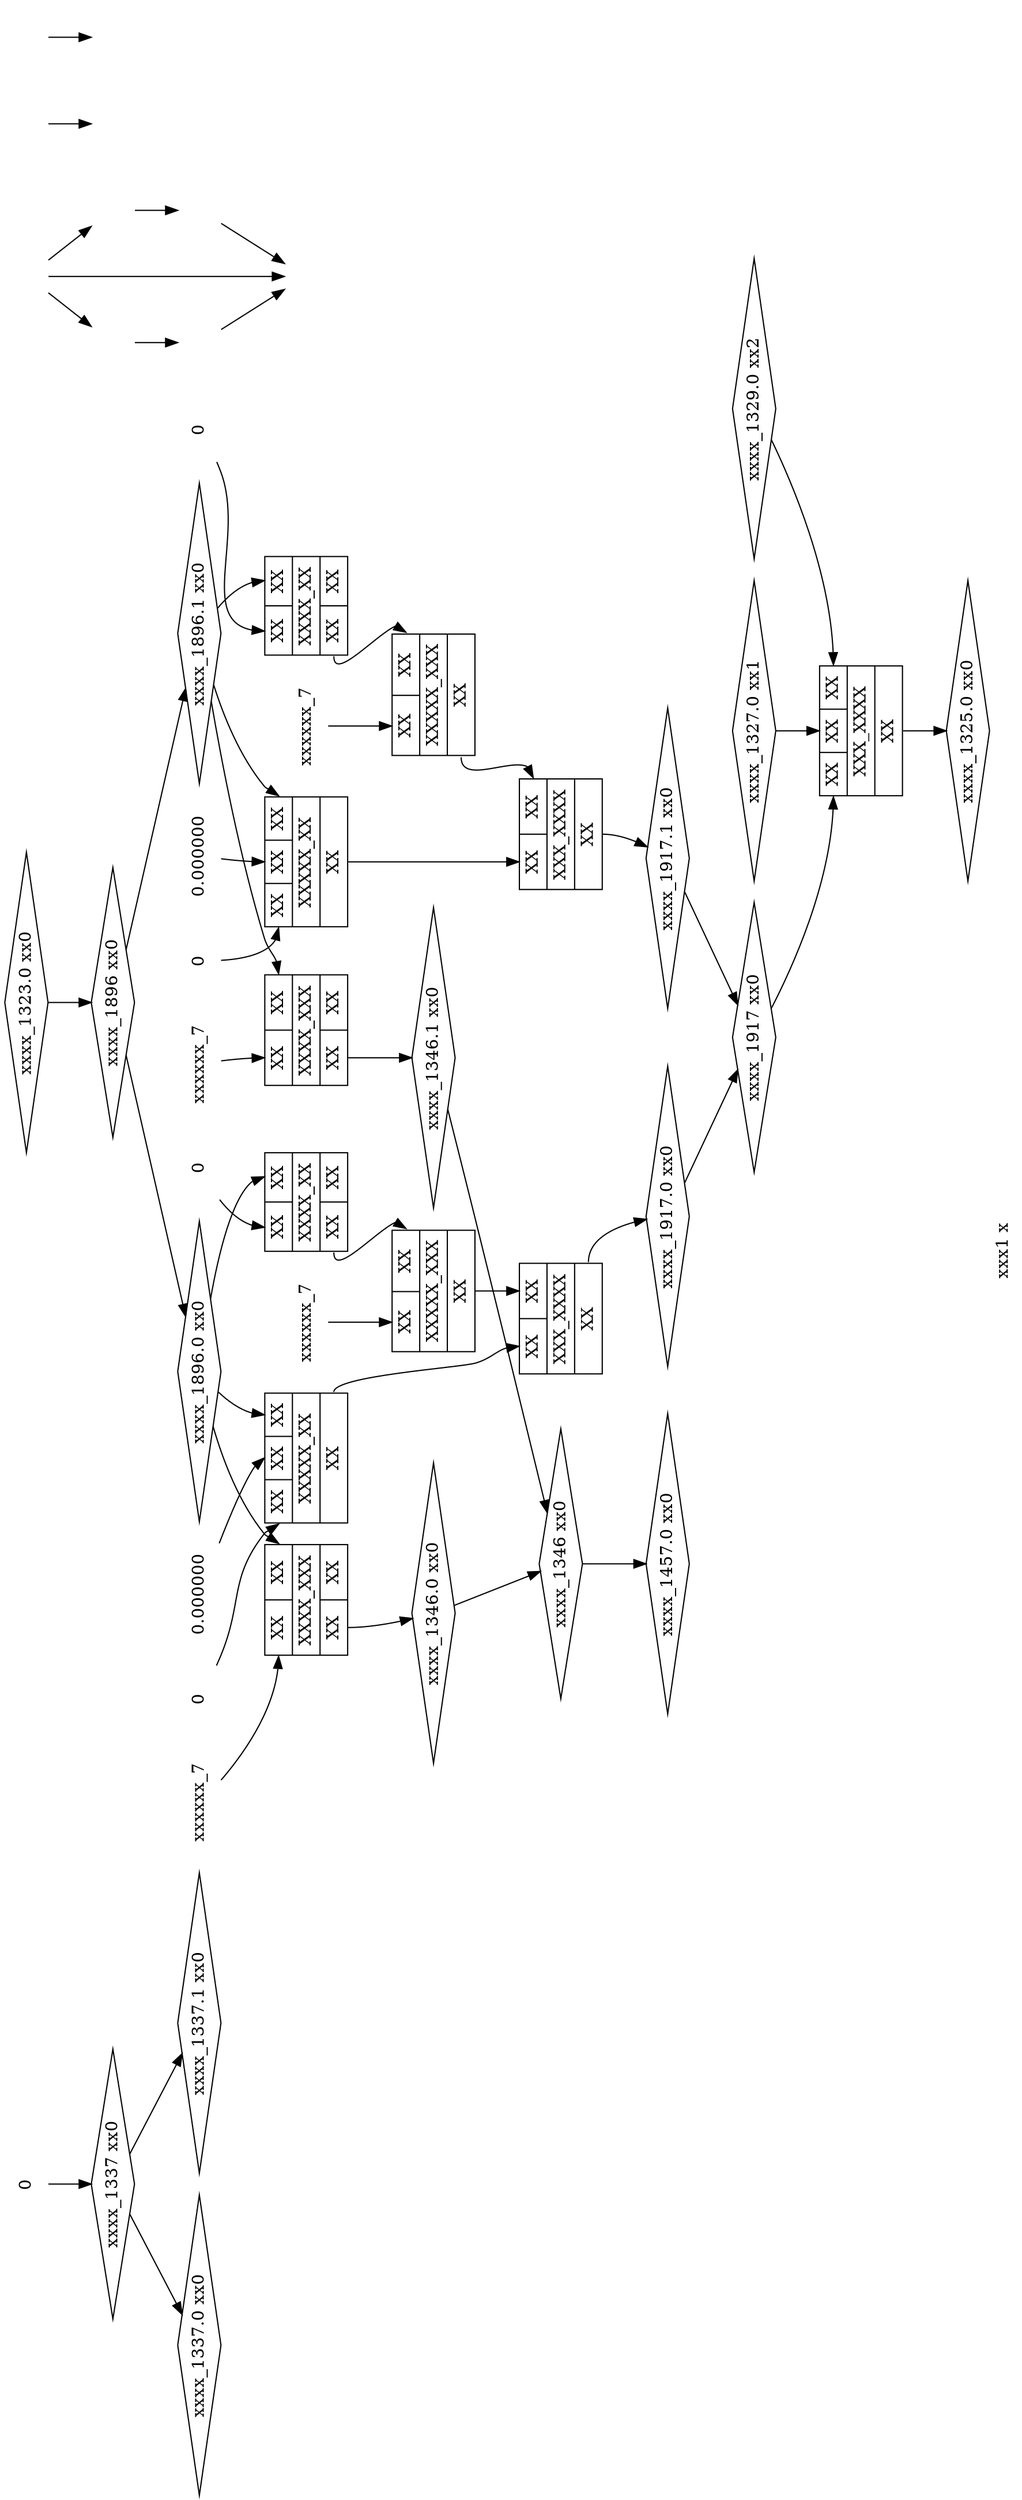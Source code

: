 digraph dg_0 {
	graph [label="xxx1 x",
		orientation=landscape
	];
	node [ranksep="1.25",
		shape=box
	];
	subgraph clustersdfgx1322x {
		graph [label="xxx1 x"];
		node [shape="1.25"];
		subgraph clusterschemax1332x {
			graph [label="1332:xx_1332"];
			node [shape=""];
			subgraph clustersdfgx1334x {
				graph [label="1332:xx_1332"];
			}
			subgraph clustersdfgx1336x {
				graph [label="1332:xx_1332"];
			}
		}
	}
	n0 [label="xxxx_1337.0 xx0",shape=diamond];
	n1 [label="xxxx_1896.0 xx0",shape=diamond];
	n2 [label="{{<1398> XX|<1905> XX}|XXXX_XXX|{<1392> XX|<1393> XX}}",shape=record];
	n1 -> n2:1905;
	n3 [label="{{<1384> XX|<1902> XX}|XXXX_XX|{<1378> XX|<1379> XX}}",shape=record];
	n1 -> n3:1902;
	n4 [label="{{<1356> XX|<1363> XX|<1899> XX}|XXXXX_XX|{<1351> XX}}",shape=record];
	n1 -> n4:1899;
	n5 [label="xxxx_1346.0 xx0",shape=diamond];
	n2:1392 -> n5;
	n9 [label="{{<1373> XX|<1387> XX}|XXXXX_XXX|{<1368> XX}}",shape=record];
	n3:1378 -> n9:1387;
	n10 [label="{{<1923> XX|<1926> XX}|XXX_XXXX|{<1922> XX}}",shape=record];
	n4:1351 -> n10:1923;
	n36 [label="xxxx_1346 xx0",shape=diamond];
	n5 -> n36;
	n6 [label="xxxx_1917.0 xx0",shape=diamond];
	n37 [label="xxxx_1917 xx0",shape=diamond];
	n6 -> n37;
	n7 [style=invis];
	n8 [style=invis];
	n7 -> n8;
	n35 [style=invis];
	n8 -> n35;
	n9:1368 -> n10:1926;
	n10:1922 -> n6;
	n11 [label=0,shape=plaintext];
	n11 -> n4:1356;
	n12 [label="0.000000",shape=plaintext];
	n12 -> n4:1363;
	n13 [label=xxxxxx_7,shape=plaintext];
	n13 -> n9:1373;
	n14 [label=0,shape=plaintext];
	n14 -> n3:1384;
	n15 [label=xxxxxx_7,shape=plaintext];
	n15 -> n2:1398;
	n16 [label="xxxx_1337.1 xx0",shape=diamond];
	n17 [label="xxxx_1896.1 xx0",shape=diamond];
	n18 [label="{{<1452> XX|<1914> XX}|XXXX_XXX|{<1446> XX|<1447> XX}}",shape=record];
	n17 -> n18:1914;
	n19 [label="{{<1438> XX|<1911> XX}|XXXX_XX|{<1432> XX|<1433> XX}}",shape=record];
	n17 -> n19:1911;
	n20 [label="{{<1410> XX|<1417> XX|<1908> XX}|XXXXX_XX|{<1405> XX}}",shape=record];
	n17 -> n20:1908;
	n21 [label="xxxx_1346.1 xx0",shape=diamond];
	n18:1446 -> n21;
	n25 [label="{{<1427> XX|<1441> XX}|XXXXX_XXX|{<1422> XX}}",shape=record];
	n19:1432 -> n25:1441;
	n26 [label="{{<1934> XX|<1937> XX}|XXX_XXXX|{<1933> XX}}",shape=record];
	n20:1405 -> n26:1934;
	n21 -> n36;
	n22 [label="xxxx_1917.1 xx0",shape=diamond];
	n22 -> n37;
	n23 [style=invis];
	n24 [style=invis];
	n23 -> n24;
	n24 -> n35;
	n25:1422 -> n26:1937;
	n26:1933 -> n22;
	n27 [label=0,shape=plaintext];
	n27 -> n20:1410;
	n28 [label="0.000000",shape=plaintext];
	n28 -> n20:1417;
	n29 [label=xxxxxx_7,shape=plaintext];
	n29 -> n25:1427;
	n30 [label=0,shape=plaintext];
	n30 -> n19:1438;
	n31 [label=xxxxxx_7,shape=plaintext];
	n31 -> n18:1452;
	n32 [label="xxxx_1896 xx0",shape=diamond];
	n32 -> n1;
	n32 -> n17;
	n33 [label="xxxx_1337 xx0",shape=diamond];
	n33 -> n0;
	n33 -> n16;
	n34 [style=invis];
	n34 -> n7;
	n34 -> n23;
	n34 -> n35;
	n38 [label="xxxx_1457.0 xx0",shape=diamond];
	n36 -> n38;
	n41 [label="{{<1949> XX|<1952> XX|<1955> XX}|XXX_XXXX|{<1948> XX}}",shape=record];
	n37 -> n41:1949;
	n39 [label="xxxx_1323.0 xx0",shape=diamond];
	n39 -> n32;
	n40 [label="xxxx_1327.0 xx1",shape=diamond];
	n40 -> n41:1952;
	n43 [label="xxxx_1325.0 xx0",shape=diamond];
	n41:1948 -> n43;
	n42 [label="xxxx_1329.0 xx2",shape=diamond];
	n42 -> n41:1955;
	n44 [style=invis];
	n45 [style=invis];
	n44 -> n45;
	n46 [label=0,shape=plaintext];
	n46 -> n33;
	n47 [style=invis];
	n48 [style=invis];
	n47 -> n48;
}
digraph dg_1 {
	graph [label="xxx_xxxx x",
		orientation=landscape
	];
	node [ranksep="1.25",
		shape=box
	];
	subgraph clustersdfgx891x {
		graph [label="xxx_xxxx x"];
		node [shape="1.25"];
	}
	n0 [label="xxxx_1173.0 xx0",shape=diamond];
	n1 [label="xxxx_892.0 xx0",shape=diamond];
	n2 [label="{{<1170> XX|<2051> XX}|XXXX_XXX|{<1164> XX|<1165> XX}}",shape=record];
	n1 -> n2:2051;
	n3 [label="{{<1140> XX|<2048> XX}|XXXX_XXX|{<1134> XX|<1135> XX}}",shape=record];
	n1 -> n3:2048;
	n4 [label="{{<1105> XX|<2045> XX}|XXXX_XXX|{<1099> XX|<1100> XX}}",shape=record];
	n1 -> n4:2045;
	n5 [label="{{<1052> XX|<2042> XX}|XXXX_XXX|{<1046> XX|<1047> XX}}",shape=record];
	n1 -> n5:2042;
	n6 [label="{{<1038> XX|<2039> XX}|XXXX_XXX|{<1032> XX|<1033> XX}}",shape=record];
	n1 -> n6:2039;
	n7 [label="{{<1020> XX|<2036> XX}|XXXX_XXX|{<1014> XX|<1015> XX}}",shape=record];
	n1 -> n7:2036;
	n8 [label="{{<2033> XX}|XXXXXXX_XXX|{<1003> XX|<1004> XX}}",shape=record];
	n1 -> n8:2033;
	n9 [label="{{<968> XX|<2030> XX}|XXXX_XXX|{<962> XX|<963> XX}}",shape=record];
	n1 -> n9:2030;
	n2:1164 -> n0;
	n16 [label="{{<1143> XX|<1150> XX}|XXXX_XXX|{<1130> XX|<1131> XX}}",shape=record];
	n3:1134 -> n16:1143;
	n17 [label="{{<1108> XX|<1115> XX}|XXXX_XXX|{<1095> XX|<1096> XX}}",shape=record];
	n4:1099 -> n17:1108;
	n18 [label="{{<1041> XX|<1055> XX|<1072> XX}|XXXX_XXX|{<1028> XX|<1029> XX}}",shape=record];
	n5:1046 -> n18:1055;
	n6:1032 -> n18:1041;
	n19 [label="{{<1023> XX}|XXXX_XXX|{<1010> XX|<1011> XX}}",shape=record];
	n7:1014 -> n19:1023;
	n20 [label="{{<998> XX|<1005> XX}|XXXXX_XXX|{<993> XX}}",shape=record];
	n8:1003 -> n20:1005;
	n21 [label="{{<971> XX|<978> XX}|XXXX_XXX|{<958> XX|<959> XX}}",shape=record];
	n9:962 -> n21:971;
	n10 [label="xxxx_896.0 xx1",shape=diamond];
	n11 [label="{{<1069> XX|<2027> XX}|XXXX_XXX|{<1060> XX|<1061> XX}}",shape=record];
	n10 -> n11:2027;
	n12 [label="{{<927> XX|<2024> XX}|XXXX_XXX|{<918> XX|<919> XX}}",shape=record];
	n10 -> n12:2024;
	n11:1060 -> n18:1072;
	n22 [label="{{<930> XX|<937> XX}|XXXX_XXX|{<914> XX|<915> XX}}",shape=record];
	n12:918 -> n22:930;
	n13 [label="xxxx_894.0 xx0",shape=diamond];
	n14 [style=invis];
	n15 [style=invis];
	n14 -> n15;
	n46 [label="{{<1153> XX}|XXXX_XXX|{<1126> XX|<1127> XX}}",shape=record];
	n16:1130 -> n46:1153;
	n42 [label="{{<1118> XX}|XXXX_XXX|{<1091> XX|<1092> XX}}",shape=record];
	n17:1095 -> n42:1118;
	n25 [label="{{<2059> XX|<2062> XX|<2065> XX|<2068> XX|<2071> XX|<2074> XX}|XXX_XXXX|{<2058> \
XX}}",shape=record];
	n18:1029 -> n25:2071;
	n19:1011 -> n25:2068;
	n20:993 -> n25:2065;
	n31 [label="{{<981> XX|<988> XX}|XXXXX_XXX|{<955> XX}}",shape=record];
	n21:958 -> n31:981;
	n27 [label="{{<940> XX|<947> XX}|XXXXXX_XXX|{<910> XX|<911> XX}}",shape=record];
	n22:914 -> n27:940;
	n23 [label=x,shape=plaintext];
	n24 [label="{{<905> XX|<950> XX}|XXXXX_XXX|{<900> XX}}",shape=record];
	n23 -> n24:905;
	n24:900 -> n25:2059;
	n25:2058 -> n13;
	n26 [label=xxxx,shape=plaintext];
	n26 -> n12:927;
	n27:910 -> n24:950;
	n28 [label=8,shape=plaintext];
	n28 -> n22:937;
	n29 [label=0,shape=plaintext];
	n29 -> n27:947;
	n30 [label=x,shape=plaintext];
	n30 -> n9:968;
	n31:955 -> n25:2062;
	n32 [label=0,shape=plaintext];
	n32 -> n21:978;
	n33 [label="0.000000",shape=plaintext];
	n33 -> n31:988;
	n34 [label=xxxxx_10,shape=plaintext];
	n34 -> n20:998;
	n35 [label=xxxxx_10,shape=plaintext];
	n35 -> n7:1020;
	n36 [label=xxx,shape=plaintext];
	n36 -> n6:1038;
	n37 [label=x,shape=plaintext];
	n37 -> n5:1052;
	n38 [label=xxxx,shape=plaintext];
	n38 -> n11:1069;
	n39 [label=xxxxxx_5,shape=plaintext];
	n40 [label="{{<1082> XX|<1159> XX}|XXXXX_XXX|{<1077> XX}}",shape=record];
	n39 -> n40:1082;
	n40:1077 -> n25:2074;
	n41 [label=x,shape=plaintext];
	n41 -> n4:1105;
	n44 [label="{{<1121> XX|<1156> XX}|XXXX_XXX|{<1087> XX|<1088> XX}}",shape=record];
	n42:1091 -> n44:1121;
	n43 [label=8,shape=plaintext];
	n43 -> n17:1115;
	n44:1087 -> n40:1159;
	n45 [label=x,shape=plaintext];
	n45 -> n3:1140;
	n46:1126 -> n44:1156;
	n47 [label=16,shape=plaintext];
	n47 -> n16:1150;
	n48 [label=xxxxxx_5,shape=plaintext];
	n48 -> n2:1170;
	n49 [style=invis];
	n50 [style=invis];
	n49 -> n50;
}
digraph dg_2 {
	graph [label="xxx x",
		orientation=landscape
	];
	node [ranksep="1.25",
		shape=box
	];
	subgraph clustersdfgx1464x {
		graph [label="xxx x"];
		node [shape="1.25"];
		subgraph clusterschemax1474x {
			graph [label="1474:xx_1474"];
			node [shape=""];
			subgraph clustersdfgx1476x {
				graph [label="1474:xx_1474"];
			}
			subgraph clustersdfgx1478x {
				graph [label="1474:xx_1474"];
			}
		}
	}
	n0 [label="xxxx_1479.0 xx0",shape=diamond];
	n1 [label="xxxx_1526.0 xx0",shape=diamond];
	n2 [label="{{<1535> XX|<1843> XX}|XXXX_XX|{<1521> XX|<1522> XX}}",shape=record];
	n1 -> n2:1843;
	n8 [label="{{<1538> XX|<1545> XX}|XXXX_XX|{<1517> XX|<1518> XX}}",shape=record];
	n2:1521 -> n8:1538;
	n3 [label="xxxx_1849.0 xx1",shape=diamond];
	n4 [label="{{<1858> XX|<1861> XX}|XXX_XXXX|{<1857> XX}}",shape=record];
	n3 -> n4:1861;
	n5 [label="xxxx_1852.0 xx0",shape=diamond];
	n4:1857 -> n5;
	n33 [label="xxxx_1852 xx0",shape=diamond];
	n5 -> n33;
	n6 [style=invis];
	n7 [style=invis];
	n6 -> n7;
	n32 [style=invis];
	n7 -> n32;
	n10 [label="{{<1548> XX|<1555> XX|<1777> XX}|XXXXX_XX|{<1514> XX}}",shape=record];
	n8:1517 -> n10:1548;
	n9 [label=x,shape=plaintext];
	n9 -> n2:1535;
	n10:1514 -> n4:1858;
	n11 [label=8,shape=plaintext];
	n11 -> n8:1545;
	n12 [label="0.000000",shape=plaintext];
	n12 -> n10:1555;
	n13 [label=0,shape=plaintext];
	n14 [label="xxxx_1479.1 xx0",shape=diamond];
	n15 [label="xxxx_1526.1 xx0",shape=diamond];
	n16 [label="{{<1580> XX|<1846> XX}|XXXX_XX|{<1571> XX|<1572> XX}}",shape=record];
	n15 -> n16:1846;
	n22 [label="{{<1583> XX|<1590> XX}|XXXX_XX|{<1567> XX|<1568> XX}}",shape=record];
	n16:1571 -> n22:1583;
	n17 [label="xxxx_1849.1 xx1",shape=diamond];
	n18 [label="{{<1869> XX|<1872> XX}|XXX_XXXX|{<1868> XX}}",shape=record];
	n17 -> n18:1872;
	n19 [label="xxxx_1852.1 xx0",shape=diamond];
	n18:1868 -> n19;
	n19 -> n33;
	n20 [style=invis];
	n21 [style=invis];
	n20 -> n21;
	n21 -> n32;
	n24 [label="{{<1593> XX|<1600> XX|<1765> XX|<1789> XX}|XXXXX_XX|{<1564> XX}}",shape=record];
	n22:1567 -> n24:1593;
	n23 [label=x,shape=plaintext];
	n23 -> n16:1580;
	n24:1564 -> n18:1869;
	n25 [label=16,shape=plaintext];
	n25 -> n22:1590;
	n26 [label="0.000000",shape=plaintext];
	n26 -> n24:1600;
	n27 [label=0,shape=plaintext];
	n28 [label="xxxx_1849 xx1",shape=diamond];
	n28 -> n3;
	n28 -> n17;
	n29 [label="xxxx_1526 xx0",shape=diamond];
	n29 -> n1;
	n29 -> n15;
	n30 [label="xxxx_1479 xx0",shape=diamond];
	n30 -> n0;
	n30 -> n14;
	n31 [style=invis];
	n31 -> n6;
	n31 -> n20;
	n31 -> n32;
	n42 [label="{{<1888> XX|<1891> XX}|XXX_XXXX|{<1887> XX}}",shape=record];
	n33 -> n42:1888;
	n34 [label="xxxx_1611.0 xx0",shape=diamond];
	n35 [label="xxxx_1465.0 xx0",shape=diamond];
	n35 -> n28;
	n36 [label="xxxx_1775.0 xx1",shape=diamond];
	n35 -> n36;
	n37 [label="xxxx_1787.0 xx2",shape=diamond];
	n35 -> n37;
	n38 [label="xxxx_1469.0 xx1",shape=diamond];
	n38 -> n29;
	n39 [label="xxxx_1471.0 xx2",shape=diamond];
	n40 [label="{{<1497> XX|<1840> XX}|XXXX_XX|{<1488> XX|<1489> XX}}",shape=record];
	n39 -> n40:1840;
	n46 [label="{{<1500> XX|<1507> XX}|XX_XX|{<1484> XX|<1485> XX}}",shape=record];
	n40:1488 -> n46:1500;
	n41 [label="xxxx_1763.0 xx3",shape=diamond];
	n41 -> n42:1891;
	n43 [label="xxxx_1467.0 xx0",shape=diamond];
	n42:1887 -> n43;
	n44 [style=invis];
	n45 [style=invis];
	n44 -> n45;
	n46:1484 -> n30;
	n47 [label=xxxx,shape=plaintext];
	n47 -> n40:1497;
	n48 [label=10,shape=plaintext];
	n48 -> n46:1507;
	n49 [label=0,shape=plaintext];
	n49 -> n34;
	n50 [style=invis];
	n51 [style=invis];
	n50 -> n51;
}
digraph dg_3 {
	graph [label="xxx x",
		orientation=landscape
	];
	node [ranksep="1.25",
		shape=box
	];
	subgraph clustersdfgx1464x {
		graph [label="xxx x"];
		node [shape="1.25"];
		subgraph clusterschemax1474x {
			graph [label="1474:xx_1474"];
			node [shape=""];
			subgraph clustersdfgx1476x {
				graph [label="1474:xx_1474"];
			}
			subgraph clustersdfgx1478x {
				graph [label="1474:xx_1474"];
			}
		}
	}
	n0 [label="xxxx_1479.0 xx0",shape=diamond];
	n1 [label="xxxx_1526.0 xx0",shape=diamond];
	n2 [label="{{<1535> XX|<1843> XX}|XXXX_XX|{<1521> XX|<1522> XX}}",shape=record];
	n1 -> n2:1843;
	n8 [label="{{<1538> XX|<1545> XX}|XXXX_XX|{<1517> XX|<1518> XX}}",shape=record];
	n2:1521 -> n8:1538;
	n3 [label="xxxx_1849.0 xx1",shape=diamond];
	n4 [label="{{<1858> XX|<1861> XX}|XXX_XXXX|{<1857> XX}}",shape=record];
	n3 -> n4:1861;
	n5 [label="xxxx_1852.0 xx0",shape=diamond];
	n4:1857 -> n5;
	n33 [label="xxxx_1852 xx0",shape=diamond];
	n5 -> n33;
	n6 [style=invis];
	n7 [style=invis];
	n6 -> n7;
	n32 [style=invis];
	n7 -> n32;
	n10 [label="{{<1548> XX|<1555> XX|<1777> XX}|XXXXX_XX|{<1514> XX}}",shape=record];
	n8:1517 -> n10:1548;
	n9 [label=x,shape=plaintext];
	n9 -> n2:1535;
	n10:1514 -> n4:1858;
	n11 [label=8,shape=plaintext];
	n11 -> n8:1545;
	n12 [label="0.000000",shape=plaintext];
	n12 -> n10:1555;
	n13 [label=0,shape=plaintext];
	n14 [label="xxxx_1479.1 xx0",shape=diamond];
	n15 [label="xxxx_1526.1 xx0",shape=diamond];
	n16 [label="{{<1580> XX|<1846> XX}|XXXX_XX|{<1571> XX|<1572> XX}}",shape=record];
	n15 -> n16:1846;
	n22 [label="{{<1583> XX|<1590> XX}|XXXX_XX|{<1567> XX|<1568> XX}}",shape=record];
	n16:1571 -> n22:1583;
	n17 [label="xxxx_1849.1 xx1",shape=diamond];
	n18 [label="{{<1869> XX|<1872> XX}|XXX_XXXX|{<1868> XX}}",shape=record];
	n17 -> n18:1872;
	n19 [label="xxxx_1852.1 xx0",shape=diamond];
	n18:1868 -> n19;
	n19 -> n33;
	n20 [style=invis];
	n21 [style=invis];
	n20 -> n21;
	n21 -> n32;
	n24 [label="{{<1593> XX|<1600> XX|<1765> XX|<1789> XX}|XXXXX_XX|{<1564> XX}}",shape=record];
	n22:1567 -> n24:1593;
	n23 [label=x,shape=plaintext];
	n23 -> n16:1580;
	n24:1564 -> n18:1869;
	n25 [label=16,shape=plaintext];
	n25 -> n22:1590;
	n26 [label="0.000000",shape=plaintext];
	n26 -> n24:1600;
	n27 [label=0,shape=plaintext];
	n28 [label="xxxx_1849 xx1",shape=diamond];
	n28 -> n3;
	n28 -> n17;
	n29 [label="xxxx_1526 xx0",shape=diamond];
	n29 -> n1;
	n29 -> n15;
	n30 [label="xxxx_1479 xx0",shape=diamond];
	n30 -> n0;
	n30 -> n14;
	n31 [style=invis];
	n31 -> n6;
	n31 -> n20;
	n31 -> n32;
	n42 [label="{{<1888> XX|<1891> XX}|XXX_XXXX|{<1887> XX}}",shape=record];
	n33 -> n42:1888;
	n34 [label="xxxx_1611.0 xx0",shape=diamond];
	n35 [label="xxxx_1465.0 xx0",shape=diamond];
	n35 -> n28;
	n36 [label="xxxx_1775.0 xx1",shape=diamond];
	n35 -> n36;
	n37 [label="xxxx_1787.0 xx2",shape=diamond];
	n35 -> n37;
	n38 [label="xxxx_1469.0 xx1",shape=diamond];
	n38 -> n29;
	n39 [label="xxxx_1471.0 xx2",shape=diamond];
	n40 [label="{{<1497> XX|<1840> XX}|XXXX_XX|{<1488> XX|<1489> XX}}",shape=record];
	n39 -> n40:1840;
	n46 [label="{{<1500> XX|<1507> XX}|XX_XX|{<1484> XX|<1485> XX}}",shape=record];
	n40:1488 -> n46:1500;
	n41 [label="xxxx_1763.0 xx3",shape=diamond];
	n41 -> n42:1891;
	n43 [label="xxxx_1467.0 xx0",shape=diamond];
	n42:1887 -> n43;
	n44 [style=invis];
	n45 [style=invis];
	n44 -> n45;
	n46:1484 -> n30;
	n47 [label=xxxx,shape=plaintext];
	n47 -> n40:1497;
	n48 [label=10,shape=plaintext];
	n48 -> n46:1507;
	n49 [label=0,shape=plaintext];
	n49 -> n34;
	n50 [style=invis];
	n51 [style=invis];
	n50 -> n51;
}
digraph dg_4 {
	graph [label="xxx1 x",
		orientation=landscape
	];
	node [ranksep="1.25",
		shape=box
	];
	subgraph clustersdfgx1322x {
		graph [label="xxx1 x"];
		node [shape="1.25"];
		subgraph clusterschemax1332x {
			graph [label="1332:xx_1332"];
			node [shape=""];
			subgraph clustersdfgx1334x {
				graph [label="1332:xx_1332"];
			}
			subgraph clustersdfgx1336x {
				graph [label="1332:xx_1332"];
			}
		}
	}
	n0 [label="xxxx_1337.0 xx0",shape=diamond];
	n1 [label="xxxx_1896.0 xx0",shape=diamond];
	n2 [label="{{<1398> XX|<1905> XX}|XXXX_XXX|{<1392> XX|<1393> XX}}",shape=record];
	n1 -> n2:1905;
	n3 [label="{{<1384> XX|<1902> XX}|XXXX_XX|{<1378> XX|<1379> XX}}",shape=record];
	n1 -> n3:1902;
	n4 [label="{{<1356> XX|<1363> XX|<1899> XX}|XXXXX_XX|{<1351> XX}}",shape=record];
	n1 -> n4:1899;
	n5 [label="xxxx_1346.0 xx0",shape=diamond];
	n2:1392 -> n5;
	n9 [label="{{<1373> XX|<1387> XX}|XXXXX_XXX|{<1368> XX}}",shape=record];
	n3:1378 -> n9:1387;
	n10 [label="{{<1923> XX|<1926> XX}|XXX_XXXX|{<1922> XX}}",shape=record];
	n4:1351 -> n10:1923;
	n36 [label="xxxx_1346 xx0",shape=diamond];
	n5 -> n36;
	n6 [label="xxxx_1917.0 xx0",shape=diamond];
	n37 [label="xxxx_1917 xx0",shape=diamond];
	n6 -> n37;
	n7 [style=invis];
	n8 [style=invis];
	n7 -> n8;
	n35 [style=invis];
	n8 -> n35;
	n9:1368 -> n10:1926;
	n10:1922 -> n6;
	n11 [label=0,shape=plaintext];
	n11 -> n4:1356;
	n12 [label="0.000000",shape=plaintext];
	n12 -> n4:1363;
	n13 [label=xxxxxx_7,shape=plaintext];
	n13 -> n9:1373;
	n14 [label=0,shape=plaintext];
	n14 -> n3:1384;
	n15 [label=xxxxxx_7,shape=plaintext];
	n15 -> n2:1398;
	n16 [label="xxxx_1337.1 xx0",shape=diamond];
	n17 [label="xxxx_1896.1 xx0",shape=diamond];
	n18 [label="{{<1452> XX|<1914> XX}|XXXX_XXX|{<1446> XX|<1447> XX}}",shape=record];
	n17 -> n18:1914;
	n19 [label="{{<1438> XX|<1911> XX}|XXXX_XX|{<1432> XX|<1433> XX}}",shape=record];
	n17 -> n19:1911;
	n20 [label="{{<1410> XX|<1417> XX|<1908> XX}|XXXXX_XX|{<1405> XX}}",shape=record];
	n17 -> n20:1908;
	n21 [label="xxxx_1346.1 xx0",shape=diamond];
	n18:1446 -> n21;
	n25 [label="{{<1427> XX|<1441> XX}|XXXXX_XXX|{<1422> XX}}",shape=record];
	n19:1432 -> n25:1441;
	n26 [label="{{<1934> XX|<1937> XX}|XXX_XXXX|{<1933> XX}}",shape=record];
	n20:1405 -> n26:1934;
	n21 -> n36;
	n22 [label="xxxx_1917.1 xx0",shape=diamond];
	n22 -> n37;
	n23 [style=invis];
	n24 [style=invis];
	n23 -> n24;
	n24 -> n35;
	n25:1422 -> n26:1937;
	n26:1933 -> n22;
	n27 [label=0,shape=plaintext];
	n27 -> n20:1410;
	n28 [label="0.000000",shape=plaintext];
	n28 -> n20:1417;
	n29 [label=xxxxxx_7,shape=plaintext];
	n29 -> n25:1427;
	n30 [label=0,shape=plaintext];
	n30 -> n19:1438;
	n31 [label=xxxxxx_7,shape=plaintext];
	n31 -> n18:1452;
	n32 [label="xxxx_1896 xx0",shape=diamond];
	n32 -> n1;
	n32 -> n17;
	n33 [label="xxxx_1337 xx0",shape=diamond];
	n33 -> n0;
	n33 -> n16;
	n34 [style=invis];
	n34 -> n7;
	n34 -> n23;
	n34 -> n35;
	n38 [label="xxxx_1457.0 xx0",shape=diamond];
	n36 -> n38;
	n41 [label="{{<1949> XX|<1952> XX|<1955> XX}|XXX_XXXX|{<1948> XX}}",shape=record];
	n37 -> n41:1949;
	n39 [label="xxxx_1323.0 xx0",shape=diamond];
	n39 -> n32;
	n40 [label="xxxx_1327.0 xx1",shape=diamond];
	n40 -> n41:1952;
	n43 [label="xxxx_1325.0 xx0",shape=diamond];
	n41:1948 -> n43;
	n42 [label="xxxx_1329.0 xx2",shape=diamond];
	n42 -> n41:1955;
	n44 [style=invis];
	n45 [style=invis];
	n44 -> n45;
	n46 [label=0,shape=plaintext];
	n46 -> n33;
	n47 [style=invis];
	n48 [style=invis];
	n47 -> n48;
}
digraph dg_5 {
	graph [label="xxx_xxxx x",
		orientation=landscape
	];
	node [ranksep="1.25",
		shape=box
	];
	subgraph clustersdfgx891x {
		graph [label="xxx_xxxx x"];
		node [shape="1.25"];
	}
	n0 [label="xxxx_1173.0 xx0",shape=diamond];
	n1 [label="xxxx_892.0 xx0",shape=diamond];
	n2 [label="{{<1170> XX|<2051> XX}|XXXX_XXX|{<1164> XX|<1165> XX}}",shape=record];
	n1 -> n2:2051;
	n3 [label="{{<1140> XX|<2048> XX}|XXXX_XXX|{<1134> XX|<1135> XX}}",shape=record];
	n1 -> n3:2048;
	n4 [label="{{<1105> XX|<2045> XX}|XXXX_XXX|{<1099> XX|<1100> XX}}",shape=record];
	n1 -> n4:2045;
	n5 [label="{{<1052> XX|<2042> XX}|XXXX_XXX|{<1046> XX|<1047> XX}}",shape=record];
	n1 -> n5:2042;
	n6 [label="{{<1038> XX|<2039> XX}|XXXX_XXX|{<1032> XX|<1033> XX}}",shape=record];
	n1 -> n6:2039;
	n7 [label="{{<1020> XX|<2036> XX}|XXXX_XXX|{<1014> XX|<1015> XX}}",shape=record];
	n1 -> n7:2036;
	n8 [label="{{<2033> XX}|XXXXXXX_XXX|{<1003> XX|<1004> XX}}",shape=record];
	n1 -> n8:2033;
	n9 [label="{{<968> XX|<2030> XX}|XXXX_XXX|{<962> XX|<963> XX}}",shape=record];
	n1 -> n9:2030;
	n2:1164 -> n0;
	n16 [label="{{<1143> XX|<1150> XX}|XXXX_XXX|{<1130> XX|<1131> XX}}",shape=record];
	n3:1134 -> n16:1143;
	n17 [label="{{<1108> XX|<1115> XX}|XXXX_XXX|{<1095> XX|<1096> XX}}",shape=record];
	n4:1099 -> n17:1108;
	n18 [label="{{<1041> XX|<1055> XX|<1072> XX}|XXXX_XXX|{<1028> XX|<1029> XX}}",shape=record];
	n5:1046 -> n18:1055;
	n6:1032 -> n18:1041;
	n19 [label="{{<1023> XX}|XXXX_XXX|{<1010> XX|<1011> XX}}",shape=record];
	n7:1014 -> n19:1023;
	n20 [label="{{<998> XX|<1005> XX}|XXXXX_XXX|{<993> XX}}",shape=record];
	n8:1003 -> n20:1005;
	n21 [label="{{<971> XX|<978> XX}|XXXX_XXX|{<958> XX|<959> XX}}",shape=record];
	n9:962 -> n21:971;
	n10 [label="xxxx_896.0 xx1",shape=diamond];
	n11 [label="{{<1069> XX|<2027> XX}|XXXX_XXX|{<1060> XX|<1061> XX}}",shape=record];
	n10 -> n11:2027;
	n12 [label="{{<927> XX|<2024> XX}|XXXX_XXX|{<918> XX|<919> XX}}",shape=record];
	n10 -> n12:2024;
	n11:1060 -> n18:1072;
	n22 [label="{{<930> XX|<937> XX}|XXXX_XXX|{<914> XX|<915> XX}}",shape=record];
	n12:918 -> n22:930;
	n13 [label="xxxx_894.0 xx0",shape=diamond];
	n14 [style=invis];
	n15 [style=invis];
	n14 -> n15;
	n46 [label="{{<1153> XX}|XXXX_XXX|{<1126> XX|<1127> XX}}",shape=record];
	n16:1130 -> n46:1153;
	n42 [label="{{<1118> XX}|XXXX_XXX|{<1091> XX|<1092> XX}}",shape=record];
	n17:1095 -> n42:1118;
	n25 [label="{{<2059> XX|<2062> XX|<2065> XX|<2068> XX|<2071> XX|<2074> XX}|XXX_XXXX|{<2058> \
XX}}",shape=record];
	n18:1029 -> n25:2071;
	n19:1011 -> n25:2068;
	n20:993 -> n25:2065;
	n31 [label="{{<981> XX|<988> XX}|XXXXX_XXX|{<955> XX}}",shape=record];
	n21:958 -> n31:981;
	n27 [label="{{<940> XX|<947> XX}|XXXXXX_XXX|{<910> XX|<911> XX}}",shape=record];
	n22:914 -> n27:940;
	n23 [label=x,shape=plaintext];
	n24 [label="{{<905> XX|<950> XX}|XXXXX_XXX|{<900> XX}}",shape=record];
	n23 -> n24:905;
	n24:900 -> n25:2059;
	n25:2058 -> n13;
	n26 [label=xxxx,shape=plaintext];
	n26 -> n12:927;
	n27:910 -> n24:950;
	n28 [label=8,shape=plaintext];
	n28 -> n22:937;
	n29 [label=0,shape=plaintext];
	n29 -> n27:947;
	n30 [label=x,shape=plaintext];
	n30 -> n9:968;
	n31:955 -> n25:2062;
	n32 [label=0,shape=plaintext];
	n32 -> n21:978;
	n33 [label="0.000000",shape=plaintext];
	n33 -> n31:988;
	n34 [label=xxxxx_10,shape=plaintext];
	n34 -> n20:998;
	n35 [label=xxxxx_10,shape=plaintext];
	n35 -> n7:1020;
	n36 [label=xxx,shape=plaintext];
	n36 -> n6:1038;
	n37 [label=x,shape=plaintext];
	n37 -> n5:1052;
	n38 [label=xxxx,shape=plaintext];
	n38 -> n11:1069;
	n39 [label=xxxxxx_5,shape=plaintext];
	n40 [label="{{<1082> XX|<1159> XX}|XXXXX_XXX|{<1077> XX}}",shape=record];
	n39 -> n40:1082;
	n40:1077 -> n25:2074;
	n41 [label=x,shape=plaintext];
	n41 -> n4:1105;
	n44 [label="{{<1121> XX|<1156> XX}|XXXX_XXX|{<1087> XX|<1088> XX}}",shape=record];
	n42:1091 -> n44:1121;
	n43 [label=8,shape=plaintext];
	n43 -> n17:1115;
	n44:1087 -> n40:1159;
	n45 [label=x,shape=plaintext];
	n45 -> n3:1140;
	n46:1126 -> n44:1156;
	n47 [label=16,shape=plaintext];
	n47 -> n16:1150;
	n48 [label=xxxxxx_5,shape=plaintext];
	n48 -> n2:1170;
	n49 [style=invis];
	n50 [style=invis];
	n49 -> n50;
}
digraph dg_6 {
	graph [concentrators=true,
		fontname=Helvetica,
		fontsize=20,
		label="\nxxxxxx-xxxxxxx\nxxxx: xxxxxxxxxxx.xxxx - xxxx-xxxxxxx 1.47\nxxxxxxxxxx: xxx xxx  \
4 09:12:36 xxx 1994\n(x) xxxxxxx xx xxxxxxxxxxx 1993",
		page="8.5,12",
		rankdir=LR
	];
	node [fontsize=9,
		height=".1",
		shape=box
	];
	edge [style=invis];
	n0 [fontsize=14,height="1.1994",shape=plaintext];
	n1 [fontsize=14,height="2.1994",shape=plaintext];
	n0 -> n1;
	n2 [fontsize=14,height="3.1994",shape=plaintext];
	n1 -> n2;
	n3 [fontsize=14,height="4.1994",shape=plaintext];
	n2 -> n3;
	n4 [fontsize=14,height="confva.milestones.11",label="xxxxxx.xxxxxxxxxx.11:xxxxxxxxx\n00.04.94",peripheries=2];
	n5 [fontsize=14,height="confva.milestones.12",label="xxxxxx.xxxxxxxxxx.12:xxxxx - \nxxxxxxxxxx\n00.02.94",peripheries=2];
	n6 [fontsize=14,height="confva.milestones.21",label="xxxxxx.xxxxxxxxxx.21:xxxxxxxx-\nxxxx\n00.03.94",peripheries=2];
	n5 -> n6;
	n14 [fontsize=14,height="confva.milestones.20",label="xxxxxx.xxxxxxxxxx.20:xxxxxxxx-\nxxxx\n00.03.94",peripheries=2];
	n6 -> n14;
	n7 [fontsize=14,height="confva.milestones.13",label="xxxxxx.xxxxxxxxxx.13: x.5.0\n00.03.94",peripheries=2];
	n8 [fontsize=14,height="confva.milestones.17",label="xxxxxx.xxxxxxxxxx.17:xxx - \nxxxxxxxxxx\n00.04.94",peripheries=2];
	n7 -> n8;
	n10 [fontsize=14,height="confva.milestones.16",label="xxxxxx.xxxxxxxxxx.16:x.6.0\n00.04.94",peripheries=2];
	n8 -> n10;
	n9 [fontsize=14,height="confva.milestones.14",label="xxxxxx.xxxxxxxxxx.14:xxxx - \nxxxxxxxxxxxxxx\n00.04.94",peripheries=2];
	n9 -> n4;
	n10 -> n9;
	n11 [fontsize=14,height="confva.milestones.18",label="xxxxxx.xxxxxxxxxx.18:x.4.1\n20.01.94",peripheries=2];
	n12 [fontsize=14,height="confva.milestones.7",label="xxxxxx.xxxxxxxxxx.7:xxxxxxxxx \nxx xxxxxxxx\n00.02.94",peripheries=2];
	n11 -> n12;
	n15 [fontsize=14,height="confva.milestones.6",label="xxxxxx.xxxxxxxxxx.6:xxxxxxxx xx \nxxxxxxxx\n00.02.94",peripheries=2];
	n12 -> n15;
	n13 [fontsize=14,height="confva.milestones.19",label="xxxxxx.xxxxxxxxxx.19:x.4.2\n00.03.94",peripheries=2];
	n13 -> n7;
	n14 -> n13;
	n15 -> n5;
	n16 [label=":xxxxxx.xxxxxxxx.315:xxxxxxxxx :\n xxxxxxxxxxx xxxxxx, xxx ...",peripheries=1];
	n16 -> n7;
	n17 [label=":xxxxxx.xxxxxxxx.593:xxxxxxxx \nxxxxxxx xxx xxxxxxxxx-xxxxxxxxx \n!",peripheries=1];
	n17 -> n5;
	n18 [label=":xxxxxx.xxxxxxxx.594:xxxxxxx \nxxx xxxxxx xxx xxxxxx xxxx \nxxxxxxxxxxxxxxxxx ..",peripheries=1];
	n18 -> n15;
	n19 [label=":xxxxxx.xxxxxxxxx.21:xxxx _ \nxxxxxxxxxxxxxxxxxx xx xxxxxx",peripheries=1];
	n19 -> n7;
	n20 [label=":xxxxxx.xxxxxxxxx.50:xxxx - \nxxxxxxxxxxxxxxxxxxxxx",peripheries=1];
	n20 -> n11;
	n21 [label=":xxxxxx.xxxxxxxxx.51:xxxx - \nxxxxxxxx xxx xxxxx (\nxxxxxxxxxxxxxx)",peripheries=1];
	n21 -> n12;
	n22 [label=":xxxxxx.xxxxxxxxx.75:xxxxxx-\nxxxxxxxx - xxxx xxxx xxxxxxxxxx \nxxxxxxxxxxxx [xxxx\
xx xxx!!]",peripheries=1];
	n22 -> n12;
	n23 [label=":xxxxxx.xxxxxxxxx.76:xxxxxxxx - \nxx-xxxxxxx xxx xxxx-xxxxxxx",peripheries=1];
	n23 -> n12;
	n24 [label=":xxxxxx.xxxxx.xxxxxxxx.122:\nxxxx_xxxxxxxxx xxxxx xxxxxxx \nxxxxxxxxx... [->xx]",peripheries=1];
	n24 -> n5;
	n25 [label="xx:xxxxxx.xxxxxxxx.18:xxxxx xx \nxxxxxxx - xxxxxxx xxxx xxxxxx \nxxxxxxxx",peripheries=1];
	n25 -> n7;
	n26 [label="xx:xxxxxx.xxxxxxxxx.29:xxx - \nxxxxxxxxxxxxxxxx xxxxx xxxxxxx",peripheries=1];
	n26 -> n4;
	n27 [label="xx:xxxxxx.xxxxxxxxx.31:xxx - \nxxxxxxxxxxxxxxxxxxx",peripheries=1];
	n27 -> n4;
	n28 [label="xxx(629):xxxxxx.xxxxxxxx.609:\nxxxxxxxxx xx xxxxxxxxxx [->xxx/\n4.1]",peripheries=1];
	n28 -> n11;
	n29 [label="xxx/xx/xx/xxx:xxxxxx.xxxxxxxx.\n239:x-xxxxxx xxx xxx-\nxxxxxxxxxxx [xx,xx,xxx,xxx]\
",peripheries=1];
	n29 -> n7;
	n30 [label="xxx/xxxx:xxxxxx.xxxxxxxxx.63:\nxxxxxxxx.x: xxxx xxx xxxxx-xxx. \nxxxx xxxxx-xxxxxx\
 xxxxxxxxx [->\nxxx/xxxx->4.0]",peripheries=1];
	n30 -> n7;
	n31 [label="xxx:xxxxxx.xxxxxxxx.116:xxxxx \nxxxx xxxxx: xxxxxxx xxx <<-\nxxxxxxxxxx [xxx]",peripheries=1];
	n31 -> n7;
	n32 [label="xxx:xxxxxx.xxxxxxxx.29:\nxxxxxxxxxxx-xxxxxxxxxxxxxxx: \nxxxxxxxxxxxx xxxxxxxxxxx",peripheries=1];
	n32 -> n7;
	n33 [label="xxx:xxxxxx.xxxxxxxx.351:\nxxxxxxxx: xxx   [xxx, -> x.4.0]",peripheries=1];
	n33 -> n11;
	n34 [label="xxx:xxxxxx.xxxxxxxx.370:\nxxxxxxxx: xxxxxxxxxx	[xxx]",peripheries=1];
	n34 -> n11;
	n35 [label="xxx:xxxxxx.xxxxxxxx.54:xxxxxxxx \nxxxxx-xxxxxxx",peripheries=1];
	n35 -> n7;
	n36 [label="xxx:xxxxxx.xxxxxxxx.591:\nxxxxxxxxx-xxxxxx... [->xxx]",peripheries=1];
	n36 -> n7;
	n37 [label="xxx:xxxxxx.xxxxxxxx.613:\nxxxxxxxxxxxxxx xxxxxxxx \nxxxxxxxxxx [->xxx/4.1]",peripheries=1];
	n37 -> n11;
	n38 [label="xxx:xxxxxx.xxxxxxxx.62:xxxx xxx-\nxxxx-xxxxxxxxxxx xxx xxx \nxxxxxxxxxx xxxx xxxxx\
xxxx",peripheries=1];
	n38 -> n7;
	n39 [label="xxx:xxxxxx.xxxxxxxxx.37:\nxxx_xxxxxx, xxxx xxx. xxx-\nxxxxxxxxx xxxxx xxxxxxxxxxx",peripheries=1];
	n39 -> n10;
	n40 [label="xxx:xxxxxx.xxxxxxxxx.38:xxxx \nxxxx xxxxxxxxxxxxxxxxx",peripheries=1];
	n40 -> n4;
	n41 [label="xxx:xxxxxx.xxxxxxxxx.39:\nxxxxxxxxxxxx xxxxxxxxxxxxxx \nxxxx xxxx-xxxx",peripheries=1];
	n41 -> n4;
	n42 [label="xxx:xxxxxx.xxxxxxxxx.72:\nxxxxxxxxx - xxxxxx [xxx->4.1]",peripheries=1];
	n42 -> n13;
	n43 [label="xxx:xxxxxx.xxxxxxxxx.74:xxxx \nxxx xxx-xxx",peripheries=1];
	n43 -> n12;
	n44 [label="xxx:xxxxxx.xxxxx.xxxxxxxx.67:\nxxxxx xxx xxxxxx-xxxxxxxxxx",peripheries=1];
	n44 -> n5;
	n45 [label="xxx:xxxxxx.xxxxx.xxxxxxxx.68:\nxxxxx xxx #xxxxxxx ... xxxx \nxxxxx xxxx xxx.",peripheries=1];
	n45 -> n5;
	n46 [label="xx/xxx(93.08.12):xxxxxx.\nxxxxxxxxx.36:xxxxx-xxxxxxx xxxx \nxxxx xxx xxxxxxxxxxx",peripheries=1];
	n46 -> n25;
	n47 [label="xx/xxx/xx:xxxxxx.xxxxxxxx.694:\nxxxxxxxxx.xxx(): **** xxxxxx \nxxxxx xxxx xxxxx **\
**",peripheries=1];
	n47 -> n13;
	n48 [label="xx/xxx:xxxxxx.xxxxxxxxx.23:xxx -\n xxxxx xx'x xxxxxxxxx",peripheries=1];
	n48 -> n7;
	n49 [label="xx/xxx:xxxxxx.xxxxxxxxx.24:xxx -\n xxxxxx-xxxxxxxx",peripheries=1];
	n49 -> n4;
	n50 [label="xx/xxx:xxxxxx.xxxxxxxxx.25:xxx -\n 'xxxxxx xxxxxx' xxxxxxxxxx",peripheries=1];
	n50 -> n7;
	n51 [label="xx/xxx:xxxxxx.xxxxxxxxx.44:xxxx \n- xxxxx xxx xxxxx [->xx/xxx, x.\n4.0]",peripheries=1];
	n51 -> n7;
	n52 [label="xx/xxx:xxxxxx.xxxxxxxxx.45:xxx -\n xxxxxxxxx xxx xx xxx [-> xx/\nxxx, x.5.0]",peripheries=1];
	n52 -> n7;
	n53 [label="xx/xxx:xxxxxx.xxxxxxxxx.73:\nxxxxxxxxxxx xxx xxxxxxxxxxxx: \nxxxxxxxxxxxxxxxxxxx",peripheries=1];
	n53 -> n12;
	n54 [label="xx:xxxxxx.xxxxxxxx.353:xxxxxxxx:\n xxxxxx. xxxxxx   [xx, ->x.4.0]",peripheries=1];
	n54 -> n11;
	n55 [label="xx:xxxxxx.xxxxxxxx.687:0-\nxxxxxxxx xxxxxxxxxxx (\nxxxxxxxxxxxxxxxxx.x)",peripheries=1];
	n55 -> n13;
	n56 [label="xx:xxxxxx.xxxxxxxxx.16:xxx - \nxxxxxxxxxxxxxxxx xxx xxx",peripheries=1];
	n56 -> n7;
	n57 [label="xx:xxxxxx.xxxxxxxxx.17:xxx - \nxxxxxxxxx xxx xxxxxxxxx",peripheries=1];
	n57 -> n7;
	n58 [label="xx:xxxxxx.xxxxxxxxx.19:xxxx - \nxxxxxxxxx xxxxxxxx",peripheries=1];
	n58 -> n7;
	n59 [label="xx:xxxxxx.xxxxxxxxx.20:xxxx - \nxxxxxxxxxxxxxxxxx",peripheries=1];
	n59 -> n7;
	n60 [label="xx:xxxxxx.xxxxxxxxx.22:xxxx - \nxxx-xxxxxxx xxx xxxxxxx",peripheries=1];
	n60 -> n4;
	n61 [label="xx:xxxxxx.xxxxxxxxx.46:xxx - \nxxxxxxxxx xxxxxx [-> xx, x.5.0]",peripheries=1];
	n61 -> n7;
	n62 [label="xx:xxxxxx.xxxxxxxx.358:xxxxxxxx:\n xxxx   [xx,xx; x.4.0]",peripheries=1];
	n62 -> n9;
	n63 [label="xx:xxxxxx.xxxxxxxx.369:xxxxxxxx:\n xxxxxxxxxxxxxx",peripheries=1];
	n63 -> n9;
	n64 [label="xx:xxxxxx.xxxxxxxx.379:xxxxxxxx:\n xxxxxxxxxxxxxxxxxxx   [xx]",peripheries=1];
	n64 -> n9;
	n65 [label="xxx:xxxxxx.xxxxxxxx.693:xxx-\nxxxxxxx: x-xxxxx xxx x-xxxxx \nxxxxxxxxx",peripheries=1];
	n65 -> n13;
	n66 [label="xxx:xxxxxx.xxxxxxxx.675:\nxxxxxxxxxxxxxxx.x - xxxxxxxx \nxxxxxx 0-xxx ... [->xxx/4\
.2]",peripheries=1];
	n66 -> n13;
	n67 [label=":xxxxxx.xxxxxxxxx.48:xxxx - \nxxxxxxxx-xxxx",peripheries=1,style=dotted];
	n67 -> n11;
	n68 [label=":xxxxxx.xxxxxxxxx.49:xxxx - \nxxxxxxxx-xxxx",peripheries=1,style=dotted];
	n68 -> n11;
	n69 [label="xx:xxxxxx.xxxxxxxx.681:xxx-\nxxxxxxx - xxxxxxxx #xxxxxx [->\nxx/4.2]",peripheries=1,style=dotted];
	n69 -> n13;
	n70 [label="xx/xxx:xxxxxx.xxxxxxxx.616:\nxxxxxx xxx xxxxxxxx xx.xx.x_xxx.\n001",peripheries=1,style=dotted];
	n70 -> n11;
	n71 [label="xx:xxxxxx.xxxxxxxx.340:xxxxx \nxxxxxxxxxx	[-> xx, x.3.3]",peripheries=1,style=dotted];
	n71 -> n11;
	n72 [label="xx:xxxxxx.xxxxxxxx.600:xxx xxxx \nxxx xxxxxxxxxxx \nxxxxxxxxxxxxxxxx [->xx]",peripheries=1,style=dotted];
	n72 -> n11;
	n73 [label="xx:xxxxxx.xxxxxxxx.608:\nxxxxxxxxx xxx xxxxxxxx \nxx_xxx_xxx_5104 !!!",peripheries=1,style=dotted];
	n73 -> n11;
	n74 [label="xx:xxxxxx.xxxxxxxx.657:xxx-xxx-\nxxxxxxxxxxxxx - xxxxxxxxxxx xxx \nxxxx [-> x.4.1,\
 xx]",peripheries=1,style=dotted];
	n74 -> n11;
	n75 [label="xx:xxxxxx.xxxxxxxx.673:xxxxxxxx \nxxx xxxxxxx - xxxxxx xxx \nxxxxxxxxx [->xx/4.1]",peripheries=1,style=dotted];
	n75 -> n11;
	n76 [label="xx:xxxxxx.xxxxx.xxxxxxxx.111:\nxxx-xxxx-xxxx xxxx xxxxxxxxxx",peripheries=1,style=dotted];
	n76 -> n11;
	n77 [label="xxx:xxxxxx.xxxxxxxx.350:\nxxxxxxxx: xxx   [xxx, -> x4.0]",peripheries=1,style=dotted];
	n77 -> n11;
}
digraph dg_7 {
	n0 -> n1;
	n0 -> n2;
	n1 -> n3;
	n1 -> n4;
	n2 -> n5;
	n2 -> n6;
	n3 -> n12;
	n3 -> n13;
	n4 -> n14;
	n4 -> n15;
	n5 -> n16;
	n5 -> n17;
	n6 -> n18;
	n6 -> n19;
	n7 -> n8;
	n7 -> n9;
	n8 -> n3;
	n8 -> n4;
	n9 -> n5;
	n9 -> n6;
	n10 -> n1;
	n10 -> n2;
	n11 -> n8;
	n11 -> n9;
}
digraph dg_8 {
	graph [label="xxxxx_10 xx",
		orientation=landscape
	];
	node [ranksep="1.25",
		shape=box
	];
	subgraph clustersdfgx142x {
		graph [label="xxxxx_10 xx"];
		node [shape="1.25"];
		subgraph clusterschemax148x {
			graph [label="148:xx_148"];
			node [shape=""];
			subgraph clustersdfgx150x {
				graph [label="148:xx_148"];
			}
			subgraph clustersdfgx152x {
				graph [label="148:xx_148"];
			}
		}
	}
	n0 [label="xxxx_153.0 xx0",shape=diamond];
	n1 [label="xxxx_1810.0 xx0",shape=diamond];
	n2 [label="{{<318> XX|<1809> XX}|XXXX_XXX|{<277> XX|<278> XX|<1797> XX}}",shape=record];
	n1 -> n2:1809;
	n14 [label="xxxx_1800.0 xx1",shape=diamond];
	n2:1797 -> n14;
	n18 [label="{{<272> XX|<321> XX}|XXXX_XXX|{<259> XX|<260> XX}}",shape=record];
	n2:277 -> n18:321;
	n3 [label="xxxx_1835.0 xx1",shape=diamond];
	n4 [label="{{<339> XX|<1834> XX}|XXXX_XXX|{<333> XX|<334> XX}}",shape=record];
	n3 -> n4:1834;
	n19 [label="{{<342> XX}|XXXX_XXX|{<329> XX|<330> XX}}",shape=record];
	n4:333 -> n19:342;
	n5 [label="xxxx_1845.0 xx2",shape=diamond];
	n6 [label="{{<291> XX|<1844> XX}|XXXX_XXX|{<285> XX|<286> XX}}",shape=record];
	n5 -> n6:1844;
	n20 [label="{{<294> XX|<315> XX}|XXXX_XXX|{<281> XX|<282> XX}}",shape=record];
	n6:285 -> n20:294;
	n7 [label="xxxx_1855.0 xx3",shape=diamond];
	n8 [label="{{<213> XX|<1854> XX}|XXXX_XXX|{<207> XX|<208> XX}}",shape=record];
	n7 -> n8:1854;
	n21 [label="{{<216> XX|<251> XX}|XXXX_XXX|{<203> XX|<204> XX}}",shape=record];
	n8:207 -> n21:216;
	n9 [label="xxxx_2274.0 xx4",shape=diamond];
	n10 [label="{{<2283> XX}|XXXX_XXXX_XXX_XXX|{<310> XX|<311> XX}}",shape=record];
	n9 -> n10:2283;
	n11 [label="{{<269> XX|<2280> XX}|XXXX_XXX|{<263> XX|<264> XX}}",shape=record];
	n9 -> n11:2280;
	n12 [label="{{<2277> XX}|XXXX_XXXX_XXX_XXX|{<236> XX|<237> XX}}",shape=record];
	n9 -> n12:2277;
	n22 [label="{{<305> XX|<312> XX}|XXXX_XXX|{<299> XX|<300> XX}}",shape=record];
	n10:310 -> n22:312;
	n11:263 -> n18:272;
	n23 [label="{{<231> XX|<238> XX}|XXXX_XXX|{<225> XX|<226> XX}}",shape=record];
	n12:236 -> n23:238;
	n13 [label="xxxx_1770.0 xx0",shape=diamond];
	n55 [label="xxxx_1770 xx0",shape=diamond];
	n13 -> n55;
	n56 [label="xxxx_1800 xx1",shape=diamond];
	n14 -> n56;
	n15 [label="xxxx_2290.0 xx2",shape=diamond];
	n57 [label="xxxx_2290 xx2",shape=diamond];
	n15 -> n57;
	n16 [style=invis];
	n17 [style=invis];
	n16 -> n17;
	n54 [style=invis];
	n17 -> n54;
	n25 [label="{{<254> XX|<324> XX}|XXXXX_XXX|{<200> XX|<1767> XX}}",shape=record];
	n18:259 -> n25:324;
	n29 [label="{{<2296> XX|<2299> XX|<2302> XX}|XXX_XXXX|{<2295> XX}}",shape=record];
	n18:260 -> n29:2296;
	n19:330 -> n29:2302;
	n20:281 -> n2:318;
	n21:203 -> n25:254;
	n22:299 -> n20:315;
	n27 [label="{{<241> XX|<248> XX}|XXXX_XXX|{<221> XX|<222> XX}}",shape=record];
	n23:225 -> n27:241;
	n24 [label=x,shape=plaintext];
	n24 -> n8:213;
	n25:1767 -> n13;
	n25:200 -> n29:2299;
	n26 [label=8,shape=plaintext];
	n26 -> n23:231;
	n27:221 -> n21:251;
	n28 [label=8,shape=plaintext];
	n28 -> n27:248;
	n29:2295 -> n15;
	n30 [label=xxx,shape=plaintext];
	n30 -> n11:269;
	n31 [label=x,shape=plaintext];
	n31 -> n6:291;
	n32 [label=8,shape=plaintext];
	n32 -> n22:305;
	n33 [label=xxxxx_10,shape=plaintext];
	n33 -> n4:339;
	n34 [label="xxxx_153.1 xx0",shape=diamond];
	n35 [label="xxxx_1810.1 xx0",shape=diamond];
	n36 [label="{{<2310> XX|<2313> XX|<2316> XX|<2319> XX}|XXX_XXXX|{<2309> XX}}",shape=record];
	n35 -> n36:2310;
	n43 [label="xxxx_2290.1 xx2",shape=diamond];
	n36:2309 -> n43;
	n37 [label="xxxx_1835.1 xx1",shape=diamond];
	n37 -> n36:2313;
	n38 [label="xxxx_1845.1 xx2",shape=diamond];
	n38 -> n36:2316;
	n39 [label="xxxx_1855.1 xx3",shape=diamond];
	n39 -> n36:2319;
	n40 [label="xxxx_2274.1 xx4",shape=diamond];
	n41 [label="xxxx_1770.1 xx0",shape=diamond];
	n40 -> n41;
	n42 [label="xxxx_1800.1 xx1",shape=diamond];
	n40 -> n42;
	n41 -> n55;
	n42 -> n56;
	n43 -> n57;
	n44 [style=invis];
	n45 [style=invis];
	n44 -> n45;
	n45 -> n54;
	n46 [label=0,shape=plaintext];
	n47 [label="xxxx_2274 xx4",shape=diamond];
	n47 -> n9;
	n47 -> n40;
	n48 [label="xxxx_1810 xx0",shape=diamond];
	n48 -> n1;
	n48 -> n35;
	n49 [label="xxxx_1835 xx1",shape=diamond];
	n49 -> n3;
	n49 -> n37;
	n50 [label="xxxx_1845 xx2",shape=diamond];
	n50 -> n5;
	n50 -> n38;
	n51 [label="xxxx_1855 xx3",shape=diamond];
	n51 -> n7;
	n51 -> n39;
	n52 [label="xxxx_153 xx0",shape=diamond];
	n52 -> n0;
	n52 -> n34;
	n53 [style=invis];
	n53 -> n16;
	n53 -> n44;
	n53 -> n54;
	n66 [label="xxxx_1768.0 xx1",shape=diamond];
	n55 -> n66;
	n67 [label="xxxx_1798.0 xx2",shape=diamond];
	n56 -> n67;
	n65 [label="xxxx_145.0 xx0",shape=diamond];
	n57 -> n65;
	n58 [label="xxxx_143.0 xx0",shape=diamond];
	n58 -> n47;
	n59 [label="{{<190> XX|<2327> XX}|XXXX_XXX|{<183> XX|<184> XX}}",shape=record];
	n58 -> n59:2327;
	n60 [label="{{<2324> XX}|XXXX_XXXX_XXX_XXX|{<166> XX|<167> XX}}",shape=record];
	n58 -> n60:2324;
	n70 [label="{{<178> XX|<193> XX}|XX_XXX|{<158> XX|<159> XX}}",shape=record];
	n59:183 -> n70:193;
	n71 [label="{{<168> XX|<175> XX}|XXXX_XXX|{<162> XX|<163> XX}}",shape=record];
	n60:166 -> n71:168;
	n61 [label="xxxx_1807.0 xx1",shape=diamond];
	n61 -> n48;
	n62 [label="xxxx_1832.0 xx2",shape=diamond];
	n62 -> n49;
	n63 [label="xxxx_1842.0 xx3",shape=diamond];
	n63 -> n50;
	n64 [label="xxxx_1852.0 xx4",shape=diamond];
	n64 -> n51;
	n68 [style=invis];
	n69 [style=invis];
	n68 -> n69;
	n70:158 -> n52;
	n71:162 -> n70:178;
	n72 [label=1,shape=plaintext];
	n72 -> n71:175;
	n73 [label=xxxx,shape=plaintext];
	n73 -> n59:190;
	n74 [style=invis];
	n75 [style=invis];
	n74 -> n75;
}
digraph dg_9 {
	n0 [label="xxxxxx xxxxxx xxxxxxxx",shape=box];
	n1 [label="xxxxxx xxxxxx #1",shape=box];
	n0 -> n1;
	n2 [label="xxxxxxxxx xxxxxx"];
	n1 -> n2;
	n3 [label="xx900/xxxxxx xxxxxx"];
	n1 -> n3;
	n4 [label="xxxxx/xxxxxxxxx xxxxxx"];
	n1 -> n4;
	n5 [label="xxxxxxxx xxxxxx"];
	n1 -> n5;
	n6 [label="xxxx xxxxxx"];
	n1 -> n6;
	n7 [label="xxx xxxx xxxxxx"];
	n1 -> n7;
	n8 [label="xxxxxx xxxxxx #2",shape=box];
	n2 -> n8;
	n3 -> n8;
	n4 -> n8;
	n5 -> n8;
	n6 -> n8;
	n7 -> n8;
}
